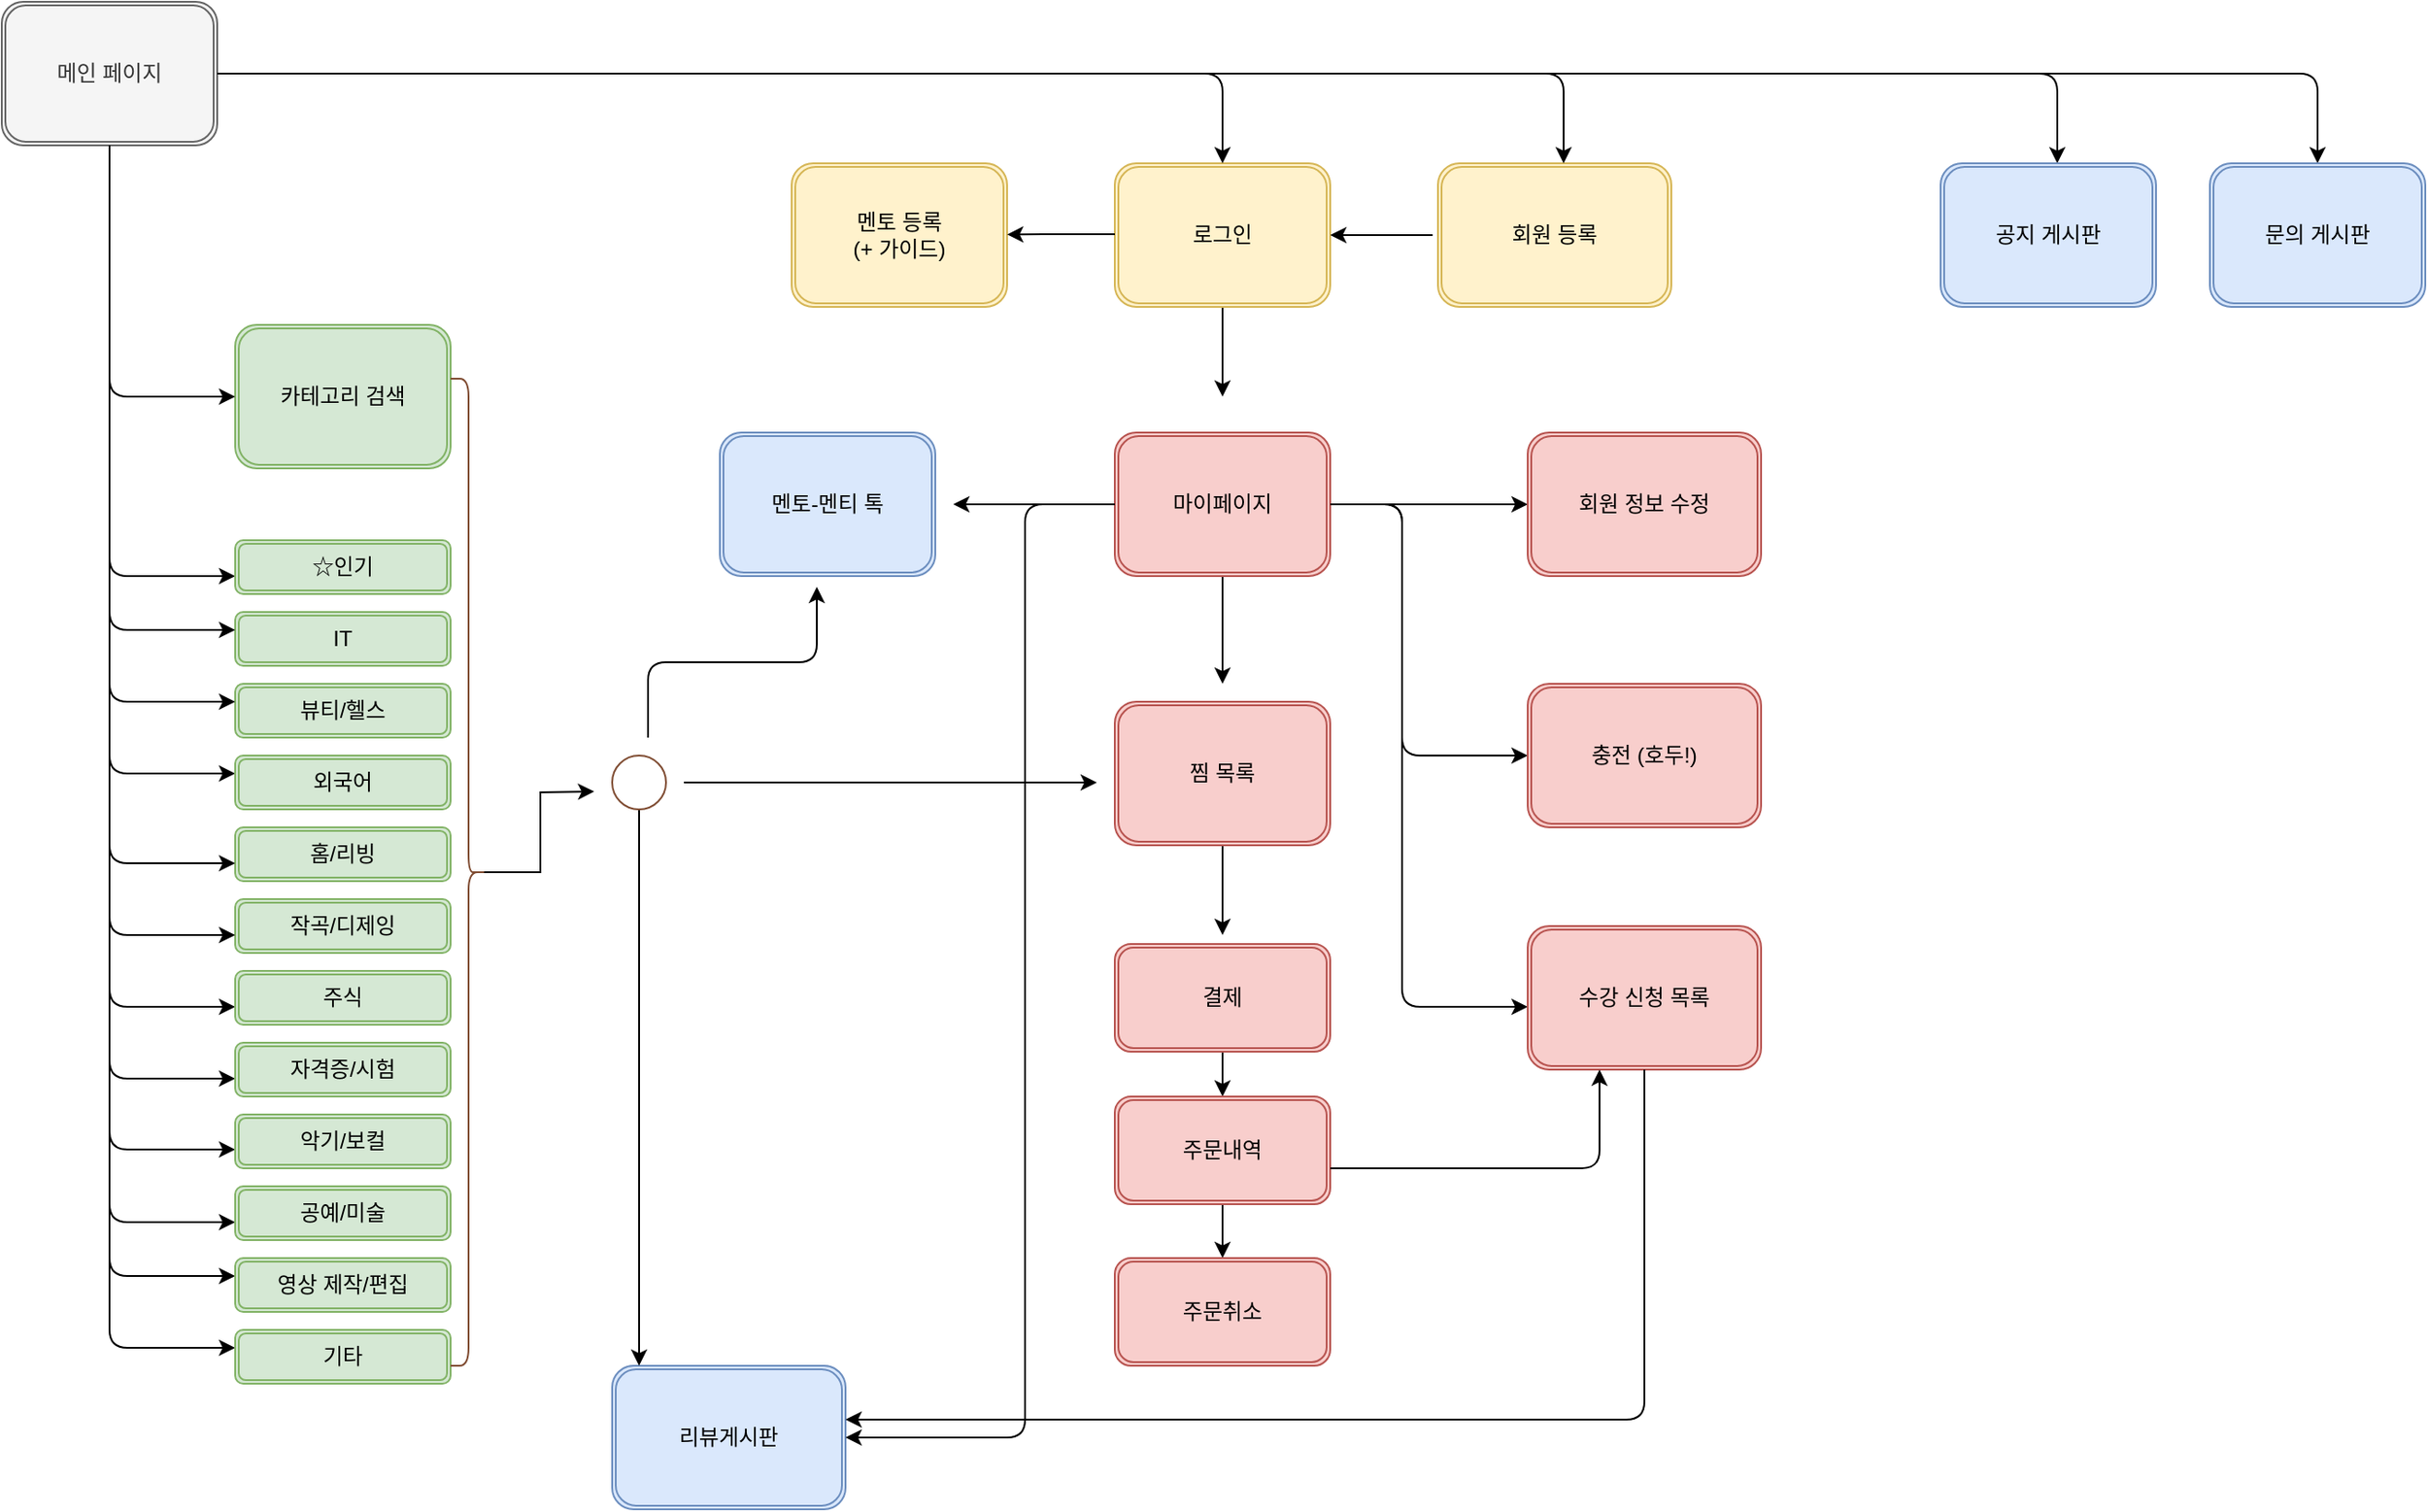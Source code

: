 <mxfile version="14.4.2" type="github">
  <diagram id="C5RBs43oDa-KdzZeNtuy" name="Page-1">
    <mxGraphModel dx="1422" dy="762" grid="1" gridSize="10" guides="1" tooltips="1" connect="1" arrows="1" fold="1" page="1" pageScale="1" pageWidth="1654" pageHeight="2336" math="0" shadow="0">
      <root>
        <mxCell id="WIyWlLk6GJQsqaUBKTNV-0" />
        <mxCell id="WIyWlLk6GJQsqaUBKTNV-1" parent="WIyWlLk6GJQsqaUBKTNV-0" />
        <mxCell id="ckT1rNQQLvq8ha-L-AeO-0" value="메인 페이지" style="shape=ext;double=1;rounded=1;whiteSpace=wrap;html=1;strokeColor=#666666;fillColor=#f5f5f5;fontColor=#333333;" parent="WIyWlLk6GJQsqaUBKTNV-1" vertex="1">
          <mxGeometry x="40" y="30" width="120" height="80" as="geometry" />
        </mxCell>
        <mxCell id="ckT1rNQQLvq8ha-L-AeO-46" style="edgeStyle=orthogonalEdgeStyle;rounded=0;orthogonalLoop=1;jettySize=auto;html=1;" parent="WIyWlLk6GJQsqaUBKTNV-1" source="ckT1rNQQLvq8ha-L-AeO-2" edge="1">
          <mxGeometry relative="1" as="geometry">
            <mxPoint x="720" y="250" as="targetPoint" />
          </mxGeometry>
        </mxCell>
        <mxCell id="ckT1rNQQLvq8ha-L-AeO-2" value="로그인" style="shape=ext;double=1;rounded=1;whiteSpace=wrap;html=1;strokeColor=#d6b656;fillColor=#fff2cc;" parent="WIyWlLk6GJQsqaUBKTNV-1" vertex="1">
          <mxGeometry x="660" y="120" width="120" height="80" as="geometry" />
        </mxCell>
        <mxCell id="ckT1rNQQLvq8ha-L-AeO-4" value="멘토 등록&lt;br&gt;(+ 가이드)" style="shape=ext;double=1;rounded=1;whiteSpace=wrap;html=1;strokeColor=#d6b656;fillColor=#fff2cc;" parent="WIyWlLk6GJQsqaUBKTNV-1" vertex="1">
          <mxGeometry x="480" y="120" width="120" height="80" as="geometry" />
        </mxCell>
        <mxCell id="ckT1rNQQLvq8ha-L-AeO-6" value="카테고리 검색" style="shape=ext;double=1;rounded=1;whiteSpace=wrap;html=1;strokeColor=#82b366;fillColor=#d5e8d4;" parent="WIyWlLk6GJQsqaUBKTNV-1" vertex="1">
          <mxGeometry x="170" y="210" width="120" height="80" as="geometry" />
        </mxCell>
        <mxCell id="ckT1rNQQLvq8ha-L-AeO-9" value="" style="edgeStyle=segmentEdgeStyle;endArrow=classic;html=1;entryX=0.5;entryY=0;entryDx=0;entryDy=0;" parent="WIyWlLk6GJQsqaUBKTNV-1" target="ckT1rNQQLvq8ha-L-AeO-2" edge="1">
          <mxGeometry width="50" height="50" relative="1" as="geometry">
            <mxPoint x="160" y="70" as="sourcePoint" />
            <mxPoint x="210" y="130" as="targetPoint" />
            <Array as="points">
              <mxPoint x="720" y="70" />
            </Array>
          </mxGeometry>
        </mxCell>
        <mxCell id="ckT1rNQQLvq8ha-L-AeO-10" value="회원 등록" style="shape=ext;double=1;rounded=1;whiteSpace=wrap;html=1;strokeColor=#d6b656;fillColor=#fff2cc;" parent="WIyWlLk6GJQsqaUBKTNV-1" vertex="1">
          <mxGeometry x="840" y="120" width="130" height="80" as="geometry" />
        </mxCell>
        <mxCell id="ckT1rNQQLvq8ha-L-AeO-15" value="" style="edgeStyle=segmentEdgeStyle;endArrow=classic;html=1;" parent="WIyWlLk6GJQsqaUBKTNV-1" edge="1">
          <mxGeometry width="50" height="50" relative="1" as="geometry">
            <mxPoint x="100" y="180" as="sourcePoint" />
            <mxPoint x="170" y="350" as="targetPoint" />
            <Array as="points">
              <mxPoint x="100" y="350" />
            </Array>
          </mxGeometry>
        </mxCell>
        <mxCell id="ckT1rNQQLvq8ha-L-AeO-16" value="" style="edgeStyle=segmentEdgeStyle;endArrow=classic;html=1;exitX=0.5;exitY=1;exitDx=0;exitDy=0;" parent="WIyWlLk6GJQsqaUBKTNV-1" source="ckT1rNQQLvq8ha-L-AeO-0" edge="1">
          <mxGeometry width="50" height="50" relative="1" as="geometry">
            <mxPoint x="100" y="150" as="sourcePoint" />
            <mxPoint x="170" y="250" as="targetPoint" />
            <Array as="points">
              <mxPoint x="100" y="250" />
              <mxPoint x="170" y="250" />
            </Array>
          </mxGeometry>
        </mxCell>
        <mxCell id="ckT1rNQQLvq8ha-L-AeO-17" value="IT" style="shape=ext;double=1;rounded=1;whiteSpace=wrap;html=1;strokeColor=#82b366;fillColor=#d5e8d4;" parent="WIyWlLk6GJQsqaUBKTNV-1" vertex="1">
          <mxGeometry x="170" y="370" width="120" height="30" as="geometry" />
        </mxCell>
        <mxCell id="ckT1rNQQLvq8ha-L-AeO-18" value="" style="edgeStyle=segmentEdgeStyle;endArrow=classic;html=1;" parent="WIyWlLk6GJQsqaUBKTNV-1" edge="1">
          <mxGeometry width="50" height="50" relative="1" as="geometry">
            <mxPoint x="100" y="210" as="sourcePoint" />
            <mxPoint x="170" y="380" as="targetPoint" />
            <Array as="points">
              <mxPoint x="100" y="380" />
            </Array>
          </mxGeometry>
        </mxCell>
        <mxCell id="ckT1rNQQLvq8ha-L-AeO-19" value="홈/리빙" style="shape=ext;double=1;rounded=1;whiteSpace=wrap;html=1;strokeColor=#82b366;fillColor=#d5e8d4;" parent="WIyWlLk6GJQsqaUBKTNV-1" vertex="1">
          <mxGeometry x="170" y="490" width="120" height="30" as="geometry" />
        </mxCell>
        <mxCell id="ckT1rNQQLvq8ha-L-AeO-21" value="뷰티/헬스" style="shape=ext;double=1;rounded=1;whiteSpace=wrap;html=1;strokeColor=#82b366;fillColor=#d5e8d4;" parent="WIyWlLk6GJQsqaUBKTNV-1" vertex="1">
          <mxGeometry x="170" y="410" width="120" height="30" as="geometry" />
        </mxCell>
        <mxCell id="ckT1rNQQLvq8ha-L-AeO-22" value="" style="edgeStyle=segmentEdgeStyle;endArrow=classic;html=1;" parent="WIyWlLk6GJQsqaUBKTNV-1" edge="1">
          <mxGeometry width="50" height="50" relative="1" as="geometry">
            <mxPoint x="100" y="290" as="sourcePoint" />
            <mxPoint x="170" y="460" as="targetPoint" />
            <Array as="points">
              <mxPoint x="100" y="460" />
            </Array>
          </mxGeometry>
        </mxCell>
        <mxCell id="ckT1rNQQLvq8ha-L-AeO-23" value="외국어" style="shape=ext;double=1;rounded=1;whiteSpace=wrap;html=1;strokeColor=#82b366;fillColor=#d5e8d4;" parent="WIyWlLk6GJQsqaUBKTNV-1" vertex="1">
          <mxGeometry x="170" y="450" width="120" height="30" as="geometry" />
        </mxCell>
        <mxCell id="ckT1rNQQLvq8ha-L-AeO-24" value="☆인기" style="shape=ext;double=1;rounded=1;whiteSpace=wrap;html=1;strokeColor=#82b366;fillColor=#d5e8d4;" parent="WIyWlLk6GJQsqaUBKTNV-1" vertex="1">
          <mxGeometry x="170" y="330" width="120" height="30" as="geometry" />
        </mxCell>
        <mxCell id="ckT1rNQQLvq8ha-L-AeO-25" value="" style="edgeStyle=segmentEdgeStyle;endArrow=classic;html=1;" parent="WIyWlLk6GJQsqaUBKTNV-1" edge="1">
          <mxGeometry width="50" height="50" relative="1" as="geometry">
            <mxPoint x="100" y="340" as="sourcePoint" />
            <mxPoint x="170" y="510" as="targetPoint" />
            <Array as="points">
              <mxPoint x="100" y="510" />
            </Array>
          </mxGeometry>
        </mxCell>
        <mxCell id="ckT1rNQQLvq8ha-L-AeO-26" value="" style="edgeStyle=segmentEdgeStyle;endArrow=classic;html=1;" parent="WIyWlLk6GJQsqaUBKTNV-1" edge="1">
          <mxGeometry width="50" height="50" relative="1" as="geometry">
            <mxPoint x="100" y="250" as="sourcePoint" />
            <mxPoint x="170" y="420" as="targetPoint" />
            <Array as="points">
              <mxPoint x="100" y="420" />
            </Array>
          </mxGeometry>
        </mxCell>
        <mxCell id="ckT1rNQQLvq8ha-L-AeO-27" value="작곡/디제잉" style="shape=ext;double=1;rounded=1;whiteSpace=wrap;html=1;strokeColor=#82b366;fillColor=#d5e8d4;" parent="WIyWlLk6GJQsqaUBKTNV-1" vertex="1">
          <mxGeometry x="170" y="530" width="120" height="30" as="geometry" />
        </mxCell>
        <mxCell id="ckT1rNQQLvq8ha-L-AeO-28" value="" style="edgeStyle=segmentEdgeStyle;endArrow=classic;html=1;" parent="WIyWlLk6GJQsqaUBKTNV-1" edge="1">
          <mxGeometry width="50" height="50" relative="1" as="geometry">
            <mxPoint x="100" y="380" as="sourcePoint" />
            <mxPoint x="170" y="550" as="targetPoint" />
            <Array as="points">
              <mxPoint x="100" y="550" />
            </Array>
          </mxGeometry>
        </mxCell>
        <mxCell id="ckT1rNQQLvq8ha-L-AeO-29" value="" style="edgeStyle=segmentEdgeStyle;endArrow=classic;html=1;" parent="WIyWlLk6GJQsqaUBKTNV-1" edge="1">
          <mxGeometry width="50" height="50" relative="1" as="geometry">
            <mxPoint x="100" y="420" as="sourcePoint" />
            <mxPoint x="170" y="590" as="targetPoint" />
            <Array as="points">
              <mxPoint x="100" y="590" />
            </Array>
          </mxGeometry>
        </mxCell>
        <mxCell id="ckT1rNQQLvq8ha-L-AeO-30" value="주식" style="shape=ext;double=1;rounded=1;whiteSpace=wrap;html=1;strokeColor=#82b366;fillColor=#d5e8d4;" parent="WIyWlLk6GJQsqaUBKTNV-1" vertex="1">
          <mxGeometry x="170" y="570" width="120" height="30" as="geometry" />
        </mxCell>
        <mxCell id="ckT1rNQQLvq8ha-L-AeO-31" value="" style="edgeStyle=segmentEdgeStyle;endArrow=classic;html=1;" parent="WIyWlLk6GJQsqaUBKTNV-1" edge="1">
          <mxGeometry width="50" height="50" relative="1" as="geometry">
            <mxPoint x="100" y="460" as="sourcePoint" />
            <mxPoint x="170" y="630" as="targetPoint" />
            <Array as="points">
              <mxPoint x="100" y="630" />
            </Array>
          </mxGeometry>
        </mxCell>
        <mxCell id="ckT1rNQQLvq8ha-L-AeO-32" value="" style="edgeStyle=segmentEdgeStyle;endArrow=classic;html=1;" parent="WIyWlLk6GJQsqaUBKTNV-1" edge="1">
          <mxGeometry width="50" height="50" relative="1" as="geometry">
            <mxPoint x="100" y="499.5" as="sourcePoint" />
            <mxPoint x="170" y="669.5" as="targetPoint" />
            <Array as="points">
              <mxPoint x="100" y="669.5" />
            </Array>
          </mxGeometry>
        </mxCell>
        <mxCell id="ckT1rNQQLvq8ha-L-AeO-33" value="" style="edgeStyle=segmentEdgeStyle;endArrow=classic;html=1;" parent="WIyWlLk6GJQsqaUBKTNV-1" edge="1">
          <mxGeometry width="50" height="50" relative="1" as="geometry">
            <mxPoint x="100" y="540" as="sourcePoint" />
            <mxPoint x="170" y="710" as="targetPoint" />
            <Array as="points">
              <mxPoint x="100" y="710" />
            </Array>
          </mxGeometry>
        </mxCell>
        <mxCell id="ckT1rNQQLvq8ha-L-AeO-34" value="" style="edgeStyle=segmentEdgeStyle;endArrow=classic;html=1;" parent="WIyWlLk6GJQsqaUBKTNV-1" edge="1">
          <mxGeometry width="50" height="50" relative="1" as="geometry">
            <mxPoint x="100" y="570" as="sourcePoint" />
            <mxPoint x="170" y="740" as="targetPoint" />
            <Array as="points">
              <mxPoint x="100" y="740" />
            </Array>
          </mxGeometry>
        </mxCell>
        <mxCell id="ckT1rNQQLvq8ha-L-AeO-35" value="" style="edgeStyle=segmentEdgeStyle;endArrow=classic;html=1;" parent="WIyWlLk6GJQsqaUBKTNV-1" edge="1">
          <mxGeometry width="50" height="50" relative="1" as="geometry">
            <mxPoint x="100" y="610" as="sourcePoint" />
            <mxPoint x="170" y="780" as="targetPoint" />
            <Array as="points">
              <mxPoint x="100" y="780" />
            </Array>
          </mxGeometry>
        </mxCell>
        <mxCell id="ckT1rNQQLvq8ha-L-AeO-36" value="자격증/시험" style="shape=ext;double=1;rounded=1;whiteSpace=wrap;html=1;strokeColor=#82b366;fillColor=#d5e8d4;" parent="WIyWlLk6GJQsqaUBKTNV-1" vertex="1">
          <mxGeometry x="170" y="610" width="120" height="30" as="geometry" />
        </mxCell>
        <mxCell id="ckT1rNQQLvq8ha-L-AeO-37" value="악기/보컬" style="shape=ext;double=1;rounded=1;whiteSpace=wrap;html=1;strokeColor=#82b366;fillColor=#d5e8d4;" parent="WIyWlLk6GJQsqaUBKTNV-1" vertex="1">
          <mxGeometry x="170" y="650" width="120" height="30" as="geometry" />
        </mxCell>
        <mxCell id="ckT1rNQQLvq8ha-L-AeO-38" value="공예/미술" style="shape=ext;double=1;rounded=1;whiteSpace=wrap;html=1;strokeColor=#82b366;fillColor=#d5e8d4;" parent="WIyWlLk6GJQsqaUBKTNV-1" vertex="1">
          <mxGeometry x="170" y="690" width="120" height="30" as="geometry" />
        </mxCell>
        <mxCell id="ckT1rNQQLvq8ha-L-AeO-39" value="영상 제작/편집" style="shape=ext;double=1;rounded=1;whiteSpace=wrap;html=1;strokeColor=#82b366;fillColor=#d5e8d4;" parent="WIyWlLk6GJQsqaUBKTNV-1" vertex="1">
          <mxGeometry x="170" y="730" width="120" height="30" as="geometry" />
        </mxCell>
        <mxCell id="ckT1rNQQLvq8ha-L-AeO-40" value="기타" style="shape=ext;double=1;rounded=1;whiteSpace=wrap;html=1;strokeColor=#82b366;fillColor=#d5e8d4;" parent="WIyWlLk6GJQsqaUBKTNV-1" vertex="1">
          <mxGeometry x="170" y="770" width="120" height="30" as="geometry" />
        </mxCell>
        <mxCell id="ckT1rNQQLvq8ha-L-AeO-42" value="" style="endArrow=classic;html=1;" parent="WIyWlLk6GJQsqaUBKTNV-1" target="ckT1rNQQLvq8ha-L-AeO-4" edge="1">
          <mxGeometry width="50" height="50" relative="1" as="geometry">
            <mxPoint x="660" y="159.5" as="sourcePoint" />
            <mxPoint x="580" y="159.5" as="targetPoint" />
            <Array as="points">
              <mxPoint x="630" y="159.5" />
            </Array>
          </mxGeometry>
        </mxCell>
        <mxCell id="ckT1rNQQLvq8ha-L-AeO-43" value="" style="endArrow=classic;html=1;" parent="WIyWlLk6GJQsqaUBKTNV-1" edge="1">
          <mxGeometry width="50" height="50" relative="1" as="geometry">
            <mxPoint x="830" y="160" as="sourcePoint" />
            <mxPoint x="780" y="160" as="targetPoint" />
            <Array as="points">
              <mxPoint x="840" y="160" />
            </Array>
          </mxGeometry>
        </mxCell>
        <mxCell id="ckT1rNQQLvq8ha-L-AeO-56" style="edgeStyle=orthogonalEdgeStyle;rounded=0;orthogonalLoop=1;jettySize=auto;html=1;" parent="WIyWlLk6GJQsqaUBKTNV-1" source="ckT1rNQQLvq8ha-L-AeO-47" edge="1">
          <mxGeometry relative="1" as="geometry">
            <mxPoint x="720" y="550" as="targetPoint" />
            <Array as="points">
              <mxPoint x="720" y="550" />
              <mxPoint x="720" y="550" />
            </Array>
          </mxGeometry>
        </mxCell>
        <mxCell id="ckT1rNQQLvq8ha-L-AeO-47" value="찜 목록" style="shape=ext;double=1;rounded=1;whiteSpace=wrap;html=1;strokeColor=#b85450;fillColor=#f8cecc;" parent="WIyWlLk6GJQsqaUBKTNV-1" vertex="1">
          <mxGeometry x="660" y="420" width="120" height="80" as="geometry" />
        </mxCell>
        <mxCell id="ckT1rNQQLvq8ha-L-AeO-55" style="edgeStyle=orthogonalEdgeStyle;rounded=0;orthogonalLoop=1;jettySize=auto;html=1;" parent="WIyWlLk6GJQsqaUBKTNV-1" edge="1">
          <mxGeometry relative="1" as="geometry">
            <mxPoint x="650" y="465" as="targetPoint" />
            <mxPoint x="420" y="465" as="sourcePoint" />
          </mxGeometry>
        </mxCell>
        <mxCell id="ckT1rNQQLvq8ha-L-AeO-52" style="edgeStyle=orthogonalEdgeStyle;rounded=0;orthogonalLoop=1;jettySize=auto;html=1;exitX=0.1;exitY=0.5;exitDx=0;exitDy=0;exitPerimeter=0;" parent="WIyWlLk6GJQsqaUBKTNV-1" source="ckT1rNQQLvq8ha-L-AeO-49" edge="1">
          <mxGeometry relative="1" as="geometry">
            <mxPoint x="370" y="470" as="targetPoint" />
          </mxGeometry>
        </mxCell>
        <mxCell id="ckT1rNQQLvq8ha-L-AeO-49" value="" style="shape=curlyBracket;whiteSpace=wrap;html=1;rounded=1;strokeColor=#804D33;fillColor=#ffffff;gradientColor=none;rotation=-180;" parent="WIyWlLk6GJQsqaUBKTNV-1" vertex="1">
          <mxGeometry x="290" y="240" width="20" height="550" as="geometry" />
        </mxCell>
        <mxCell id="ckT1rNQQLvq8ha-L-AeO-94" value="" style="edgeStyle=orthogonalEdgeStyle;rounded=0;orthogonalLoop=1;jettySize=auto;html=1;" parent="WIyWlLk6GJQsqaUBKTNV-1" source="ckT1rNQQLvq8ha-L-AeO-57" target="ckT1rNQQLvq8ha-L-AeO-59" edge="1">
          <mxGeometry relative="1" as="geometry" />
        </mxCell>
        <mxCell id="ckT1rNQQLvq8ha-L-AeO-57" value="결제" style="shape=ext;double=1;rounded=1;whiteSpace=wrap;html=1;strokeColor=#b85450;fillColor=#f8cecc;" parent="WIyWlLk6GJQsqaUBKTNV-1" vertex="1">
          <mxGeometry x="660" y="555" width="120" height="60" as="geometry" />
        </mxCell>
        <mxCell id="ckT1rNQQLvq8ha-L-AeO-89" value="" style="edgeStyle=orthogonalEdgeStyle;rounded=0;orthogonalLoop=1;jettySize=auto;html=1;" parent="WIyWlLk6GJQsqaUBKTNV-1" source="ckT1rNQQLvq8ha-L-AeO-59" target="ckT1rNQQLvq8ha-L-AeO-61" edge="1">
          <mxGeometry relative="1" as="geometry" />
        </mxCell>
        <mxCell id="ckT1rNQQLvq8ha-L-AeO-59" value="주문내역" style="shape=ext;double=1;rounded=1;whiteSpace=wrap;html=1;strokeColor=#b85450;fillColor=#f8cecc;" parent="WIyWlLk6GJQsqaUBKTNV-1" vertex="1">
          <mxGeometry x="660" y="640" width="120" height="60" as="geometry" />
        </mxCell>
        <mxCell id="ckT1rNQQLvq8ha-L-AeO-61" value="주문취소" style="shape=ext;double=1;rounded=1;whiteSpace=wrap;html=1;strokeColor=#b85450;fillColor=#f8cecc;" parent="WIyWlLk6GJQsqaUBKTNV-1" vertex="1">
          <mxGeometry x="660" y="730" width="120" height="60" as="geometry" />
        </mxCell>
        <mxCell id="ckT1rNQQLvq8ha-L-AeO-63" style="edgeStyle=orthogonalEdgeStyle;rounded=0;orthogonalLoop=1;jettySize=auto;html=1;" parent="WIyWlLk6GJQsqaUBKTNV-1" source="ckT1rNQQLvq8ha-L-AeO-62" edge="1">
          <mxGeometry relative="1" as="geometry">
            <mxPoint x="720" y="410" as="targetPoint" />
          </mxGeometry>
        </mxCell>
        <mxCell id="ckT1rNQQLvq8ha-L-AeO-64" style="edgeStyle=orthogonalEdgeStyle;rounded=0;orthogonalLoop=1;jettySize=auto;html=1;entryX=0;entryY=0.5;entryDx=0;entryDy=0;" parent="WIyWlLk6GJQsqaUBKTNV-1" source="ckT1rNQQLvq8ha-L-AeO-62" edge="1" target="ckT1rNQQLvq8ha-L-AeO-65">
          <mxGeometry relative="1" as="geometry">
            <mxPoint x="880" y="310" as="targetPoint" />
            <Array as="points" />
          </mxGeometry>
        </mxCell>
        <mxCell id="ckT1rNQQLvq8ha-L-AeO-77" style="edgeStyle=orthogonalEdgeStyle;rounded=0;orthogonalLoop=1;jettySize=auto;html=1;" parent="WIyWlLk6GJQsqaUBKTNV-1" source="ckT1rNQQLvq8ha-L-AeO-62" edge="1">
          <mxGeometry relative="1" as="geometry">
            <mxPoint x="570" y="310" as="targetPoint" />
          </mxGeometry>
        </mxCell>
        <mxCell id="ckT1rNQQLvq8ha-L-AeO-62" value="마이페이지" style="shape=ext;double=1;rounded=1;whiteSpace=wrap;html=1;strokeColor=#b85450;fillColor=#f8cecc;" parent="WIyWlLk6GJQsqaUBKTNV-1" vertex="1">
          <mxGeometry x="660" y="270" width="120" height="80" as="geometry" />
        </mxCell>
        <mxCell id="ckT1rNQQLvq8ha-L-AeO-65" value="회원 정보 수정" style="shape=ext;double=1;rounded=1;whiteSpace=wrap;html=1;strokeColor=#b85450;fillColor=#f8cecc;" parent="WIyWlLk6GJQsqaUBKTNV-1" vertex="1">
          <mxGeometry x="890" y="270" width="130" height="80" as="geometry" />
        </mxCell>
        <mxCell id="ckT1rNQQLvq8ha-L-AeO-66" value="" style="edgeStyle=elbowEdgeStyle;elbow=horizontal;endArrow=classic;html=1;entryX=0;entryY=0.5;entryDx=0;entryDy=0;exitX=1;exitY=0.5;exitDx=0;exitDy=0;" parent="WIyWlLk6GJQsqaUBKTNV-1" source="ckT1rNQQLvq8ha-L-AeO-62" target="ckT1rNQQLvq8ha-L-AeO-67" edge="1">
          <mxGeometry width="50" height="50" relative="1" as="geometry">
            <mxPoint x="790" y="300" as="sourcePoint" />
            <mxPoint x="880" y="370" as="targetPoint" />
            <Array as="points">
              <mxPoint x="820" y="390" />
              <mxPoint x="830" y="420" />
              <mxPoint x="810" y="380" />
              <mxPoint x="810" y="360" />
            </Array>
          </mxGeometry>
        </mxCell>
        <mxCell id="ckT1rNQQLvq8ha-L-AeO-67" value="충전 (호두!)" style="shape=ext;double=1;rounded=1;whiteSpace=wrap;html=1;strokeColor=#b85450;fillColor=#f8cecc;" parent="WIyWlLk6GJQsqaUBKTNV-1" vertex="1">
          <mxGeometry x="890" y="410" width="130" height="80" as="geometry" />
        </mxCell>
        <mxCell id="ckT1rNQQLvq8ha-L-AeO-72" value="" style="edgeStyle=segmentEdgeStyle;endArrow=classic;html=1;entryX=0.5;entryY=0;entryDx=0;entryDy=0;" parent="WIyWlLk6GJQsqaUBKTNV-1" edge="1">
          <mxGeometry width="50" height="50" relative="1" as="geometry">
            <mxPoint x="770" y="70" as="sourcePoint" />
            <mxPoint x="1330" y="120" as="targetPoint" />
            <Array as="points">
              <mxPoint x="1330" y="70" />
            </Array>
          </mxGeometry>
        </mxCell>
        <mxCell id="ckT1rNQQLvq8ha-L-AeO-73" value="문의 게시판" style="shape=ext;double=1;rounded=1;whiteSpace=wrap;html=1;strokeColor=#6c8ebf;fillColor=#dae8fc;" parent="WIyWlLk6GJQsqaUBKTNV-1" vertex="1">
          <mxGeometry x="1270" y="120" width="120" height="80" as="geometry" />
        </mxCell>
        <mxCell id="ckT1rNQQLvq8ha-L-AeO-74" value="리뷰게시판" style="shape=ext;double=1;rounded=1;whiteSpace=wrap;html=1;strokeColor=#6c8ebf;fillColor=#dae8fc;" parent="WIyWlLk6GJQsqaUBKTNV-1" vertex="1">
          <mxGeometry x="380" y="790" width="130" height="80" as="geometry" />
        </mxCell>
        <mxCell id="ckT1rNQQLvq8ha-L-AeO-75" value="" style="edgeStyle=elbowEdgeStyle;elbow=horizontal;endArrow=classic;html=1;exitX=0;exitY=0.5;exitDx=0;exitDy=0;" parent="WIyWlLk6GJQsqaUBKTNV-1" source="ckT1rNQQLvq8ha-L-AeO-62" target="ckT1rNQQLvq8ha-L-AeO-74" edge="1">
          <mxGeometry width="50" height="50" relative="1" as="geometry">
            <mxPoint x="640" y="320" as="sourcePoint" />
            <mxPoint x="880" y="400" as="targetPoint" />
            <Array as="points">
              <mxPoint x="610" y="550" />
              <mxPoint x="600" y="550" />
              <mxPoint x="820" y="490" />
              <mxPoint x="840" y="680" />
              <mxPoint x="810" y="380" />
              <mxPoint x="810" y="360" />
            </Array>
          </mxGeometry>
        </mxCell>
        <mxCell id="ckT1rNQQLvq8ha-L-AeO-76" value="멘토-멘티 톡" style="shape=ext;double=1;rounded=1;whiteSpace=wrap;html=1;strokeColor=#6c8ebf;fillColor=#dae8fc;" parent="WIyWlLk6GJQsqaUBKTNV-1" vertex="1">
          <mxGeometry x="440" y="270" width="120" height="80" as="geometry" />
        </mxCell>
        <mxCell id="ckT1rNQQLvq8ha-L-AeO-80" value="" style="edgeStyle=elbowEdgeStyle;elbow=vertical;endArrow=classic;html=1;entryX=0.45;entryY=1.075;entryDx=0;entryDy=0;entryPerimeter=0;" parent="WIyWlLk6GJQsqaUBKTNV-1" target="ckT1rNQQLvq8ha-L-AeO-76" edge="1">
          <mxGeometry width="50" height="50" relative="1" as="geometry">
            <mxPoint x="400" y="440" as="sourcePoint" />
            <mxPoint x="450" y="390" as="targetPoint" />
          </mxGeometry>
        </mxCell>
        <mxCell id="ckT1rNQQLvq8ha-L-AeO-81" value="" style="edgeStyle=segmentEdgeStyle;endArrow=classic;html=1;entryX=0.5;entryY=0;entryDx=0;entryDy=0;" parent="WIyWlLk6GJQsqaUBKTNV-1" edge="1">
          <mxGeometry width="50" height="50" relative="1" as="geometry">
            <mxPoint x="350.0" y="70" as="sourcePoint" />
            <mxPoint x="910" y="120" as="targetPoint" />
            <Array as="points">
              <mxPoint x="910" y="70" />
            </Array>
          </mxGeometry>
        </mxCell>
        <mxCell id="ckT1rNQQLvq8ha-L-AeO-82" value="" style="edgeStyle=segmentEdgeStyle;endArrow=classic;html=1;entryX=0.5;entryY=0;entryDx=0;entryDy=0;" parent="WIyWlLk6GJQsqaUBKTNV-1" edge="1">
          <mxGeometry width="50" height="50" relative="1" as="geometry">
            <mxPoint x="625" y="70" as="sourcePoint" />
            <mxPoint x="1185" y="120" as="targetPoint" />
            <Array as="points">
              <mxPoint x="1185" y="70" />
            </Array>
          </mxGeometry>
        </mxCell>
        <mxCell id="ckT1rNQQLvq8ha-L-AeO-83" value="공지 게시판" style="shape=ext;double=1;rounded=1;whiteSpace=wrap;html=1;strokeColor=#6c8ebf;fillColor=#dae8fc;" parent="WIyWlLk6GJQsqaUBKTNV-1" vertex="1">
          <mxGeometry x="1120" y="120" width="120" height="80" as="geometry" />
        </mxCell>
        <mxCell id="ckT1rNQQLvq8ha-L-AeO-84" value="" style="edgeStyle=elbowEdgeStyle;elbow=horizontal;endArrow=classic;html=1;exitX=1;exitY=0.5;exitDx=0;exitDy=0;entryX=0;entryY=0.563;entryDx=0;entryDy=0;entryPerimeter=0;" parent="WIyWlLk6GJQsqaUBKTNV-1" source="ckT1rNQQLvq8ha-L-AeO-62" edge="1" target="ckT1rNQQLvq8ha-L-AeO-85">
          <mxGeometry width="50" height="50" relative="1" as="geometry">
            <mxPoint x="790" y="270" as="sourcePoint" />
            <mxPoint x="880" y="600" as="targetPoint" />
            <Array as="points">
              <mxPoint x="820" y="580" />
              <mxPoint x="820" y="620" />
              <mxPoint x="820" y="510" />
              <mxPoint x="820" y="490" />
            </Array>
          </mxGeometry>
        </mxCell>
        <mxCell id="ckT1rNQQLvq8ha-L-AeO-85" value="수강 신청 목록" style="shape=ext;double=1;rounded=1;whiteSpace=wrap;html=1;strokeColor=#b85450;fillColor=#f8cecc;" parent="WIyWlLk6GJQsqaUBKTNV-1" vertex="1">
          <mxGeometry x="890" y="545" width="130" height="80" as="geometry" />
        </mxCell>
        <mxCell id="tHuCMIFTvUE7c_3sf-k6-8" style="edgeStyle=orthogonalEdgeStyle;rounded=0;orthogonalLoop=1;jettySize=auto;html=1;" edge="1" parent="WIyWlLk6GJQsqaUBKTNV-1" source="ckT1rNQQLvq8ha-L-AeO-86">
          <mxGeometry relative="1" as="geometry">
            <mxPoint x="395" y="790" as="targetPoint" />
          </mxGeometry>
        </mxCell>
        <mxCell id="ckT1rNQQLvq8ha-L-AeO-86" value="" style="ellipse;whiteSpace=wrap;html=1;aspect=fixed;strokeColor=#804D33;fillColor=#ffffff;gradientColor=none;" parent="WIyWlLk6GJQsqaUBKTNV-1" vertex="1">
          <mxGeometry x="380" y="450" width="30" height="30" as="geometry" />
        </mxCell>
        <mxCell id="tHuCMIFTvUE7c_3sf-k6-2" value="" style="edgeStyle=segmentEdgeStyle;endArrow=classic;html=1;" edge="1" parent="WIyWlLk6GJQsqaUBKTNV-1" target="ckT1rNQQLvq8ha-L-AeO-85">
          <mxGeometry width="50" height="50" relative="1" as="geometry">
            <mxPoint x="780" y="680" as="sourcePoint" />
            <mxPoint x="830" y="630" as="targetPoint" />
            <Array as="points">
              <mxPoint x="930" y="680" />
            </Array>
          </mxGeometry>
        </mxCell>
        <mxCell id="tHuCMIFTvUE7c_3sf-k6-9" value="" style="edgeStyle=segmentEdgeStyle;endArrow=classic;html=1;exitX=0.5;exitY=1;exitDx=0;exitDy=0;" edge="1" parent="WIyWlLk6GJQsqaUBKTNV-1" source="ckT1rNQQLvq8ha-L-AeO-85">
          <mxGeometry width="50" height="50" relative="1" as="geometry">
            <mxPoint x="950" y="630" as="sourcePoint" />
            <mxPoint x="510" y="820" as="targetPoint" />
            <Array as="points">
              <mxPoint x="955" y="820" />
            </Array>
          </mxGeometry>
        </mxCell>
      </root>
    </mxGraphModel>
  </diagram>
</mxfile>
